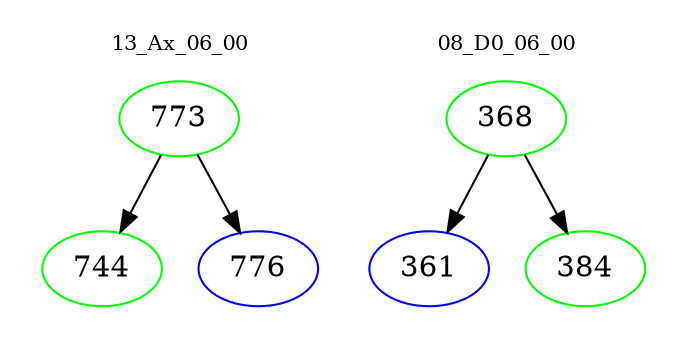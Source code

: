 digraph{
subgraph cluster_0 {
color = white
label = "13_Ax_06_00";
fontsize=10;
T0_773 [label="773", color="green"]
T0_773 -> T0_744 [color="black"]
T0_744 [label="744", color="green"]
T0_773 -> T0_776 [color="black"]
T0_776 [label="776", color="blue"]
}
subgraph cluster_1 {
color = white
label = "08_D0_06_00";
fontsize=10;
T1_368 [label="368", color="green"]
T1_368 -> T1_361 [color="black"]
T1_361 [label="361", color="blue"]
T1_368 -> T1_384 [color="black"]
T1_384 [label="384", color="green"]
}
}
